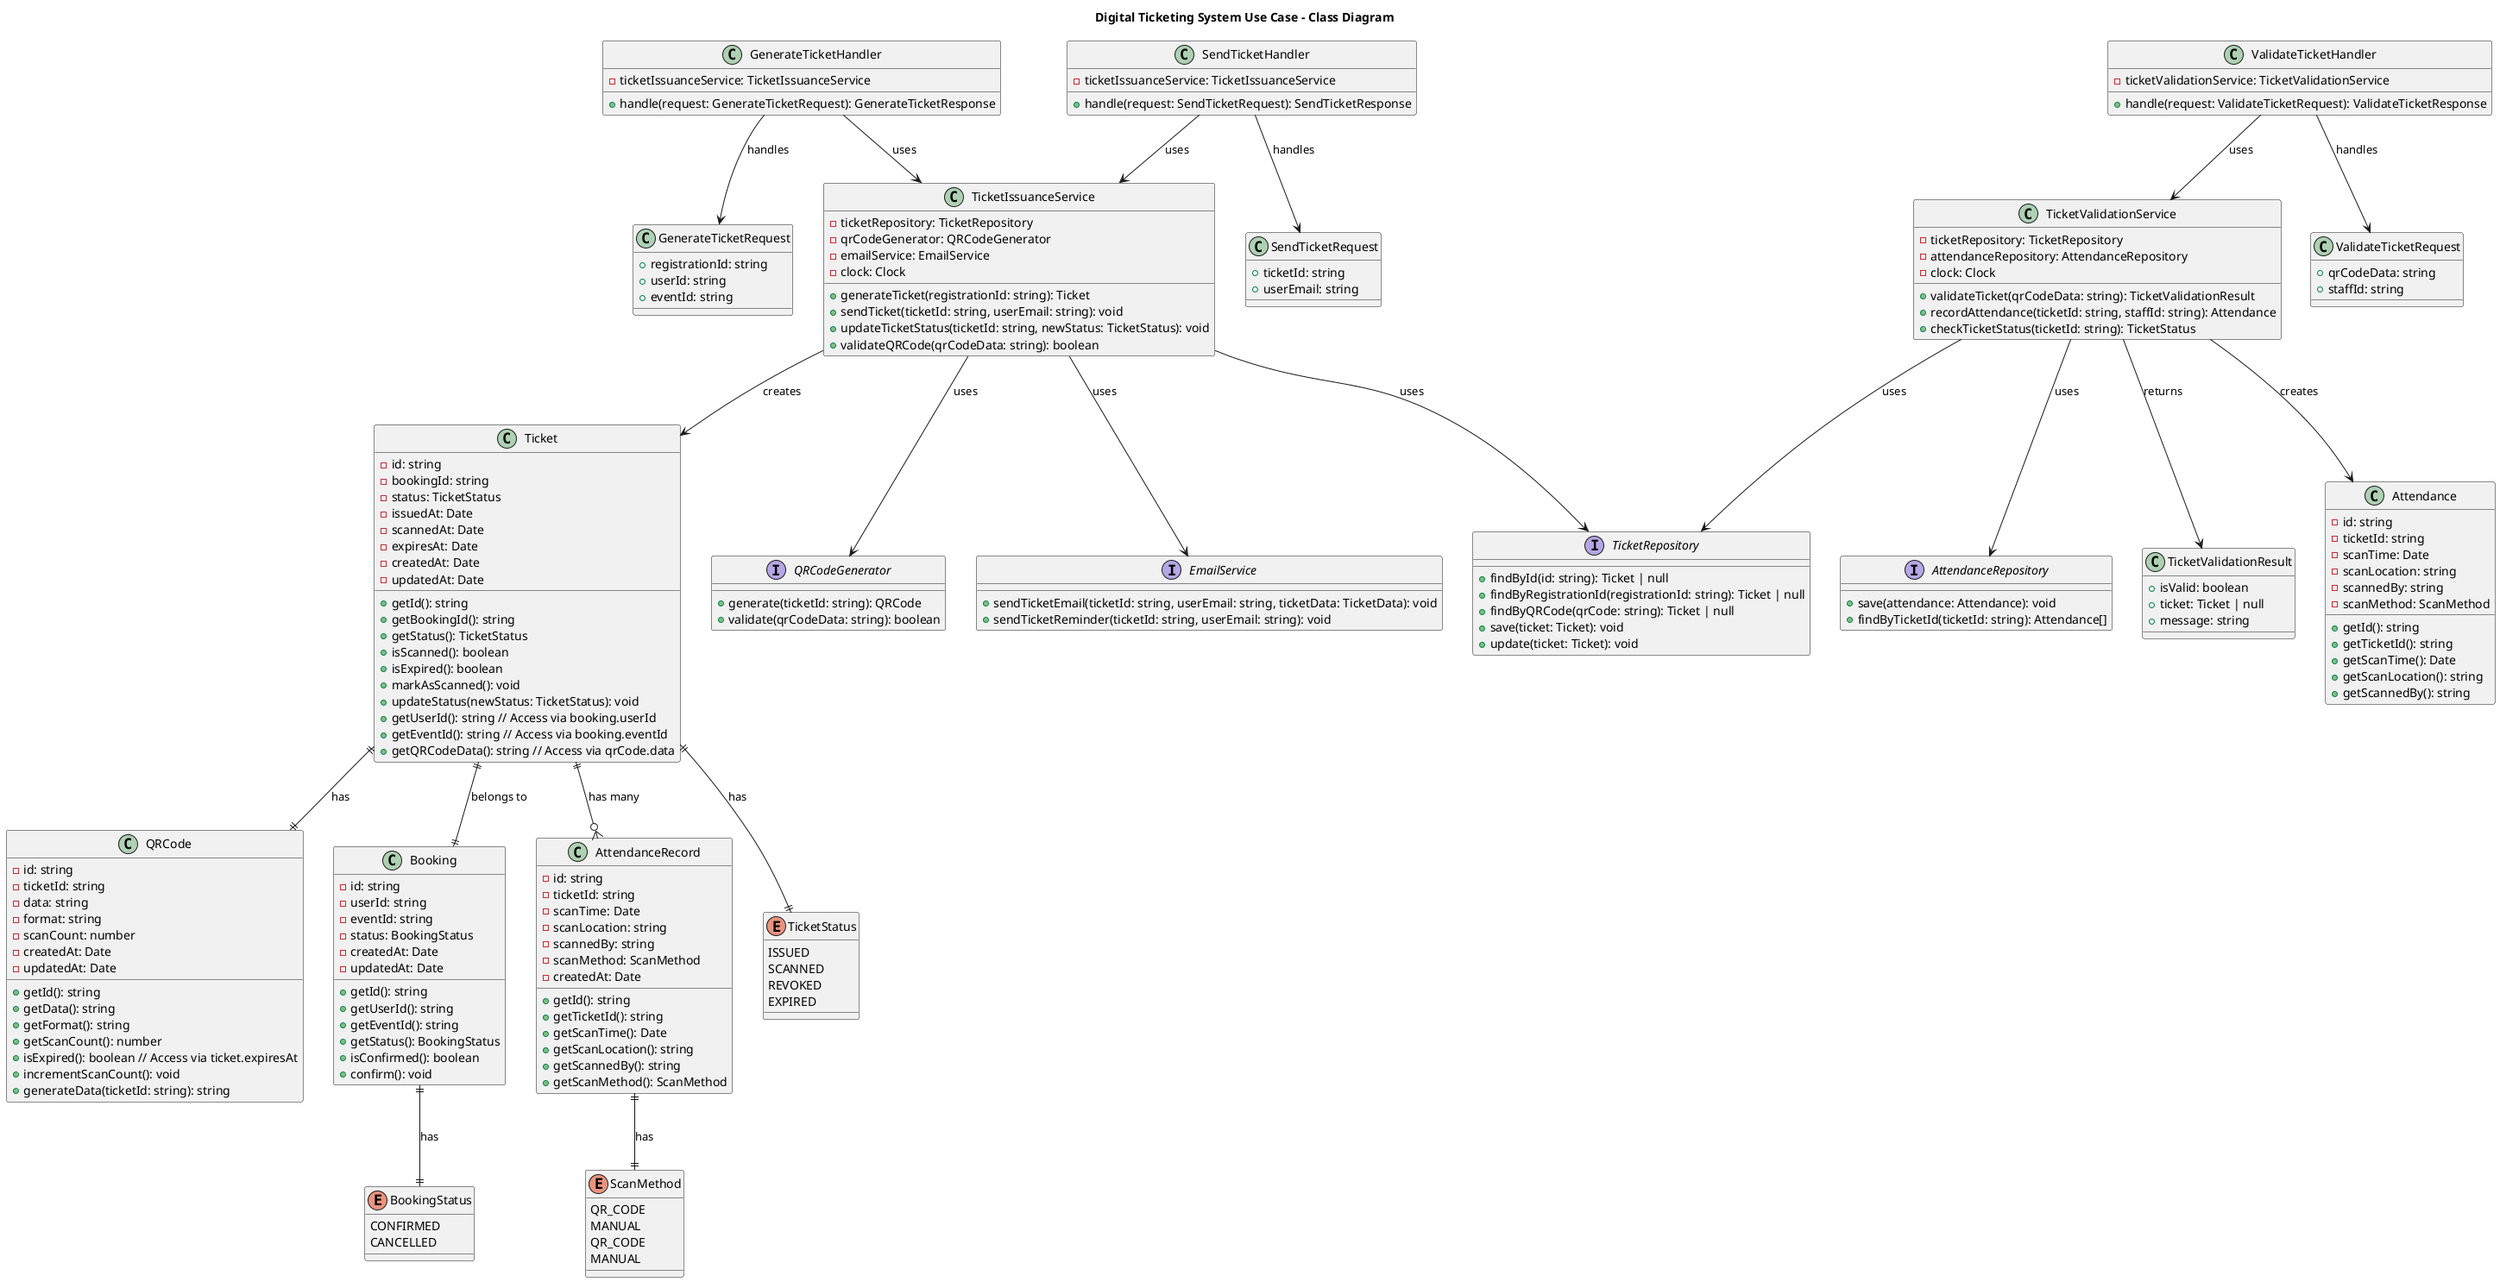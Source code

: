 @startuml DigitalTicketingUseCase
title Digital Ticketing System Use Case - Class Diagram

' Core Domain Entities
class Ticket {
  - id: string
  - bookingId: string
  - status: TicketStatus
  - issuedAt: Date
  - scannedAt: Date
  - expiresAt: Date
  - createdAt: Date
  - updatedAt: Date
  + getId(): string
  + getBookingId(): string
  + getStatus(): TicketStatus
  + isScanned(): boolean
  + isExpired(): boolean
  + markAsScanned(): void
  + updateStatus(newStatus: TicketStatus): void
  + getUserId(): string // Access via booking.userId
  + getEventId(): string // Access via booking.eventId
  + getQRCodeData(): string // Access via qrCode.data
}

class QRCode {
  - id: string
  - ticketId: string
  - data: string
  - format: string
  - scanCount: number
  - createdAt: Date
  - updatedAt: Date
  + getId(): string
  + getData(): string
  + getFormat(): string
  + getScanCount(): number
  + isExpired(): boolean // Access via ticket.expiresAt
  + incrementScanCount(): void
  + generateData(ticketId: string): string
}

class Booking {
  - id: string
  - userId: string
  - eventId: string
  - status: BookingStatus
  - createdAt: Date
  - updatedAt: Date
  + getId(): string
  + getUserId(): string
  + getEventId(): string
  + getStatus(): BookingStatus
  + isConfirmed(): boolean
  + confirm(): void
}

class AttendanceRecord {
  - id: string
  - ticketId: string
  - scanTime: Date
  - scanLocation: string
  - scannedBy: string
  - scanMethod: ScanMethod
  - createdAt: Date
  + getId(): string
  + getTicketId(): string
  + getScanTime(): Date
  + getScanLocation(): string
  + getScannedBy(): string
  + getScanMethod(): ScanMethod
}

enum TicketStatus {
  ISSUED
  SCANNED
  REVOKED
  EXPIRED
}

enum BookingStatus {
  CONFIRMED
  CANCELLED
}

enum ScanMethod {
  QR_CODE
  MANUAL
}

' Domain Services
class TicketIssuanceService {
  - ticketRepository: TicketRepository
  - qrCodeGenerator: QRCodeGenerator
  - emailService: EmailService
  - clock: Clock
  + generateTicket(registrationId: string): Ticket
  + sendTicket(ticketId: string, userEmail: string): void
  + updateTicketStatus(ticketId: string, newStatus: TicketStatus): void
  + validateQRCode(qrCodeData: string): boolean
}

class TicketValidationService {
  - ticketRepository: TicketRepository
  - attendanceRepository: AttendanceRepository
  - clock: Clock
  + validateTicket(qrCodeData: string): TicketValidationResult
  + recordAttendance(ticketId: string, staffId: string): Attendance
  + checkTicketStatus(ticketId: string): TicketStatus
}

' Application Handlers
class GenerateTicketHandler {
  - ticketIssuanceService: TicketIssuanceService
  + handle(request: GenerateTicketRequest): GenerateTicketResponse
}

class SendTicketHandler {
  - ticketIssuanceService: TicketIssuanceService
  + handle(request: SendTicketRequest): SendTicketResponse
}

class ValidateTicketHandler {
  - ticketValidationService: TicketValidationService
  + handle(request: ValidateTicketRequest): ValidateTicketResponse
}

' Infrastructure Layer
interface TicketRepository {
  + findById(id: string): Ticket | null
  + findByRegistrationId(registrationId: string): Ticket | null
  + findByQRCode(qrCode: string): Ticket | null
  + save(ticket: Ticket): void
  + update(ticket: Ticket): void
}

interface QRCodeGenerator {
  + generate(ticketId: string): QRCode
  + validate(qrCodeData: string): boolean
}

interface EmailService {
  + sendTicketEmail(ticketId: string, userEmail: string, ticketData: TicketData): void
  + sendTicketReminder(ticketId: string, userEmail: string): void
}

interface AttendanceRepository {
  + save(attendance: Attendance): void
  + findByTicketId(ticketId: string): Attendance[]
}

' DTOs
class GenerateTicketRequest {
  + registrationId: string
  + userId: string
  + eventId: string
}

class SendTicketRequest {
  + ticketId: string
  + userEmail: string
}

class ValidateTicketRequest {
  + qrCodeData: string
  + staffId: string
}

class TicketValidationResult {
  + isValid: boolean
  + ticket: Ticket | null
  + message: string
}

class Attendance {
  - id: string
  - ticketId: string
  - scanTime: Date
  - scanLocation: string
  - scannedBy: string
  - scanMethod: ScanMethod
  + getId(): string
  + getTicketId(): string
  + getScanTime(): Date
  + getScanLocation(): string
  + getScannedBy(): string
}

enum ScanMethod {
  QR_CODE
  MANUAL
}

' Relationships
Ticket ||--|| Booking : "belongs to"
Ticket ||--|| QRCode : "has"
Ticket ||--o{ AttendanceRecord : "has many"
Ticket ||--|| TicketStatus : "has"
Booking ||--|| BookingStatus : "has"
AttendanceRecord ||--|| ScanMethod : "has"

TicketIssuanceService --> TicketRepository : "uses"
TicketIssuanceService --> QRCodeGenerator : "uses"
TicketIssuanceService --> EmailService : "uses"

TicketValidationService --> TicketRepository : "uses"
TicketValidationService --> AttendanceRepository : "uses"

GenerateTicketHandler --> TicketIssuanceService : "uses"
SendTicketHandler --> TicketIssuanceService : "uses"
ValidateTicketHandler --> TicketValidationService : "uses"

GenerateTicketHandler --> GenerateTicketRequest : "handles"
SendTicketHandler --> SendTicketRequest : "handles"
ValidateTicketHandler --> ValidateTicketRequest : "handles"

TicketIssuanceService --> Ticket : "creates"
TicketValidationService --> Attendance : "creates"
TicketValidationService --> TicketValidationResult : "returns"

@enduml
